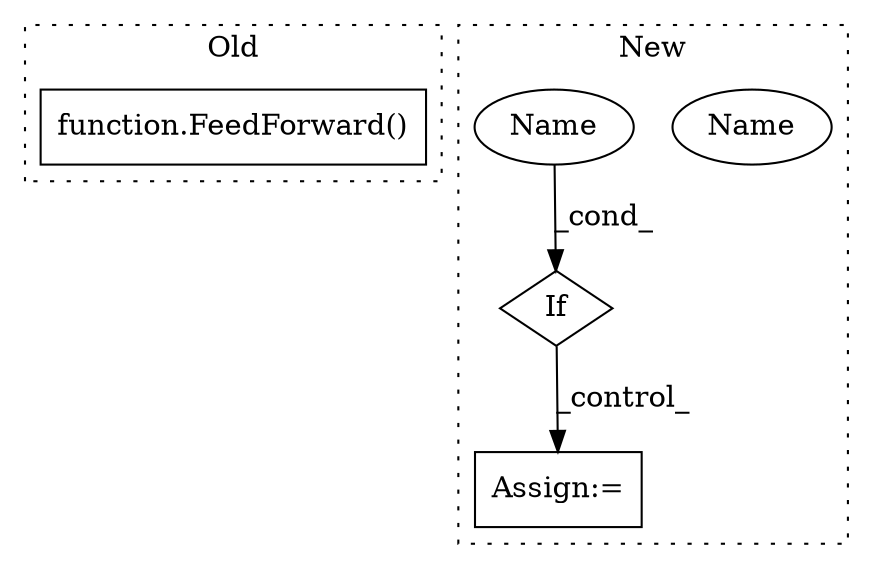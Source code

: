 digraph G {
subgraph cluster0 {
1 [label="function.FeedForward()" a="75" s="21883,21898" l="12,37" shape="box"];
label = "Old";
style="dotted";
}
subgraph cluster1 {
2 [label="If" a="96" s="22848,22861" l="3,14" shape="diamond"];
3 [label="Assign:=" a="68" s="23025" l="45" shape="box"];
4 [label="Name" a="87" s="22851" l="10" shape="ellipse"];
5 [label="Name" a="87" s="22851" l="10" shape="ellipse"];
label = "New";
style="dotted";
}
2 -> 3 [label="_control_"];
5 -> 2 [label="_cond_"];
}